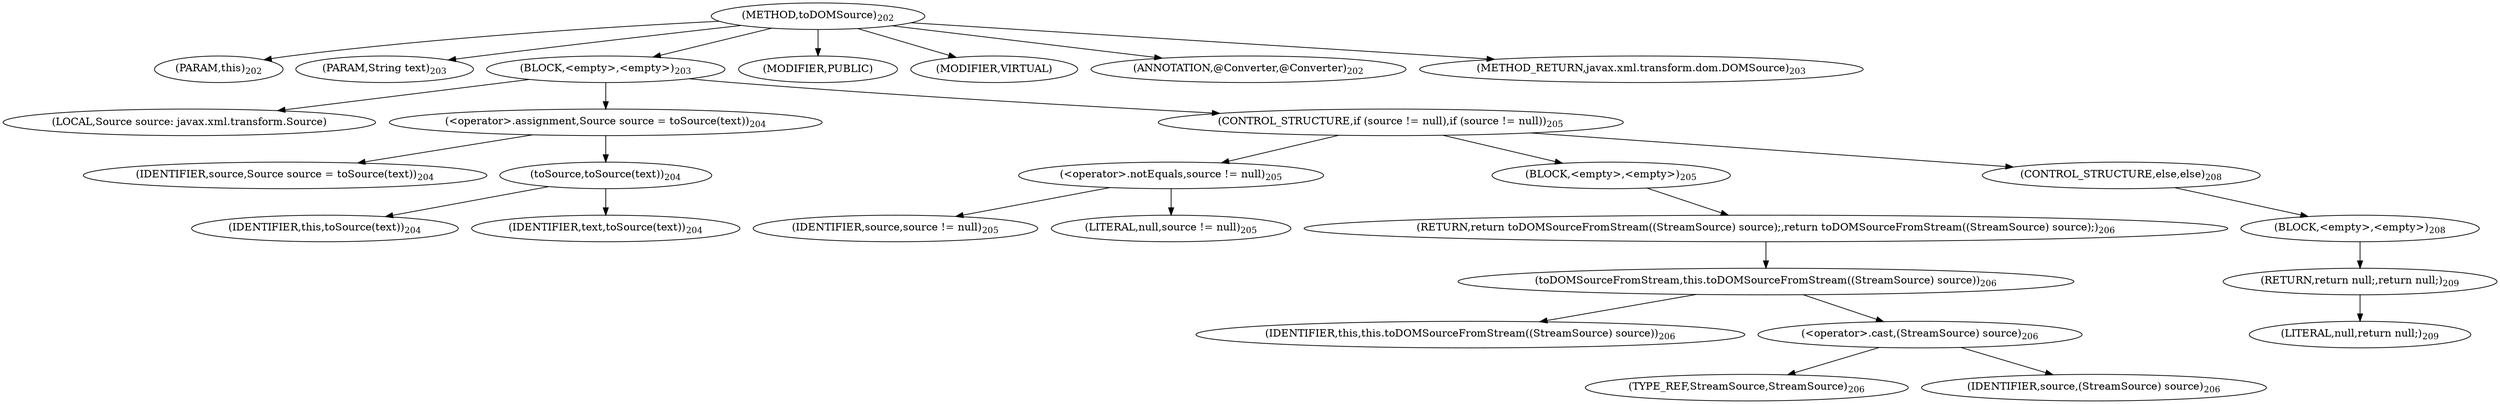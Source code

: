 digraph "toDOMSource" {  
"445" [label = <(METHOD,toDOMSource)<SUB>202</SUB>> ]
"23" [label = <(PARAM,this)<SUB>202</SUB>> ]
"446" [label = <(PARAM,String text)<SUB>203</SUB>> ]
"447" [label = <(BLOCK,&lt;empty&gt;,&lt;empty&gt;)<SUB>203</SUB>> ]
"448" [label = <(LOCAL,Source source: javax.xml.transform.Source)> ]
"449" [label = <(&lt;operator&gt;.assignment,Source source = toSource(text))<SUB>204</SUB>> ]
"450" [label = <(IDENTIFIER,source,Source source = toSource(text))<SUB>204</SUB>> ]
"451" [label = <(toSource,toSource(text))<SUB>204</SUB>> ]
"22" [label = <(IDENTIFIER,this,toSource(text))<SUB>204</SUB>> ]
"452" [label = <(IDENTIFIER,text,toSource(text))<SUB>204</SUB>> ]
"453" [label = <(CONTROL_STRUCTURE,if (source != null),if (source != null))<SUB>205</SUB>> ]
"454" [label = <(&lt;operator&gt;.notEquals,source != null)<SUB>205</SUB>> ]
"455" [label = <(IDENTIFIER,source,source != null)<SUB>205</SUB>> ]
"456" [label = <(LITERAL,null,source != null)<SUB>205</SUB>> ]
"457" [label = <(BLOCK,&lt;empty&gt;,&lt;empty&gt;)<SUB>205</SUB>> ]
"458" [label = <(RETURN,return toDOMSourceFromStream((StreamSource) source);,return toDOMSourceFromStream((StreamSource) source);)<SUB>206</SUB>> ]
"459" [label = <(toDOMSourceFromStream,this.toDOMSourceFromStream((StreamSource) source))<SUB>206</SUB>> ]
"24" [label = <(IDENTIFIER,this,this.toDOMSourceFromStream((StreamSource) source))<SUB>206</SUB>> ]
"460" [label = <(&lt;operator&gt;.cast,(StreamSource) source)<SUB>206</SUB>> ]
"461" [label = <(TYPE_REF,StreamSource,StreamSource)<SUB>206</SUB>> ]
"462" [label = <(IDENTIFIER,source,(StreamSource) source)<SUB>206</SUB>> ]
"463" [label = <(CONTROL_STRUCTURE,else,else)<SUB>208</SUB>> ]
"464" [label = <(BLOCK,&lt;empty&gt;,&lt;empty&gt;)<SUB>208</SUB>> ]
"465" [label = <(RETURN,return null;,return null;)<SUB>209</SUB>> ]
"466" [label = <(LITERAL,null,return null;)<SUB>209</SUB>> ]
"467" [label = <(MODIFIER,PUBLIC)> ]
"468" [label = <(MODIFIER,VIRTUAL)> ]
"469" [label = <(ANNOTATION,@Converter,@Converter)<SUB>202</SUB>> ]
"470" [label = <(METHOD_RETURN,javax.xml.transform.dom.DOMSource)<SUB>203</SUB>> ]
  "445" -> "23" 
  "445" -> "446" 
  "445" -> "447" 
  "445" -> "467" 
  "445" -> "468" 
  "445" -> "469" 
  "445" -> "470" 
  "447" -> "448" 
  "447" -> "449" 
  "447" -> "453" 
  "449" -> "450" 
  "449" -> "451" 
  "451" -> "22" 
  "451" -> "452" 
  "453" -> "454" 
  "453" -> "457" 
  "453" -> "463" 
  "454" -> "455" 
  "454" -> "456" 
  "457" -> "458" 
  "458" -> "459" 
  "459" -> "24" 
  "459" -> "460" 
  "460" -> "461" 
  "460" -> "462" 
  "463" -> "464" 
  "464" -> "465" 
  "465" -> "466" 
}

